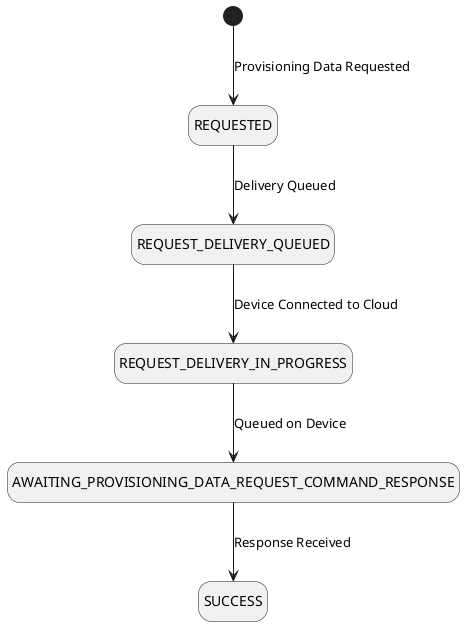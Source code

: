 @startuml
hide empty description
[*] --> REQUESTED: Provisioning Data Requested
REQUESTED --> REQUEST_DELIVERY_QUEUED: Delivery Queued

REQUEST_DELIVERY_QUEUED --> REQUEST_DELIVERY_IN_PROGRESS: Device Connected to Cloud

REQUEST_DELIVERY_IN_PROGRESS --> AWAITING_PROVISIONING_DATA_REQUEST_COMMAND_RESPONSE: Queued on Device
AWAITING_PROVISIONING_DATA_REQUEST_COMMAND_RESPONSE --> SUCCESS: Response Received
@enduml
